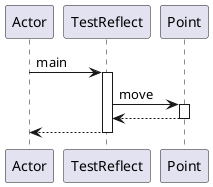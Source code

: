 @startuml
participant Actor
Actor -> TestReflect : main
activate TestReflect
TestReflect -> Point : move
activate Point
Point --> TestReflect
deactivate Point
return
@enduml